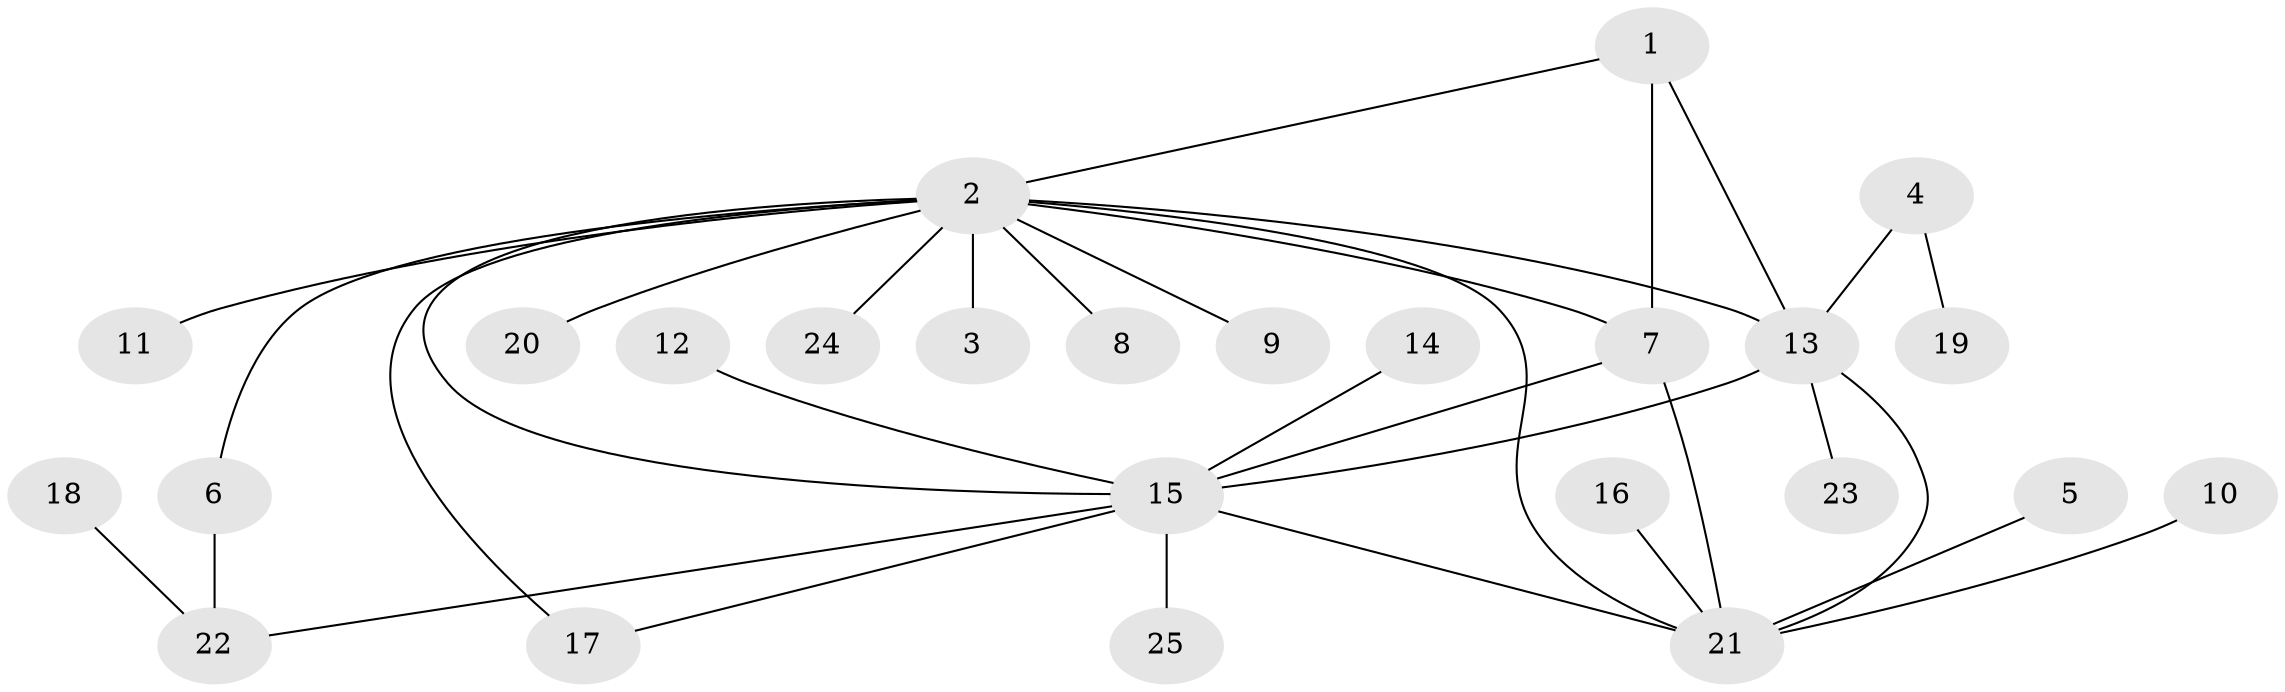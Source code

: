 // original degree distribution, {3: 0.10204081632653061, 6: 0.061224489795918366, 4: 0.04081632653061224, 7: 0.02040816326530612, 12: 0.02040816326530612, 1: 0.5306122448979592, 5: 0.04081632653061224, 2: 0.1836734693877551}
// Generated by graph-tools (version 1.1) at 2025/50/03/09/25 03:50:37]
// undirected, 25 vertices, 33 edges
graph export_dot {
graph [start="1"]
  node [color=gray90,style=filled];
  1;
  2;
  3;
  4;
  5;
  6;
  7;
  8;
  9;
  10;
  11;
  12;
  13;
  14;
  15;
  16;
  17;
  18;
  19;
  20;
  21;
  22;
  23;
  24;
  25;
  1 -- 2 [weight=1.0];
  1 -- 7 [weight=1.0];
  1 -- 13 [weight=1.0];
  2 -- 3 [weight=1.0];
  2 -- 6 [weight=1.0];
  2 -- 7 [weight=1.0];
  2 -- 8 [weight=1.0];
  2 -- 9 [weight=1.0];
  2 -- 11 [weight=1.0];
  2 -- 13 [weight=1.0];
  2 -- 15 [weight=1.0];
  2 -- 17 [weight=1.0];
  2 -- 20 [weight=1.0];
  2 -- 21 [weight=1.0];
  2 -- 24 [weight=1.0];
  4 -- 13 [weight=1.0];
  4 -- 19 [weight=1.0];
  5 -- 21 [weight=1.0];
  6 -- 22 [weight=1.0];
  7 -- 15 [weight=1.0];
  7 -- 21 [weight=1.0];
  10 -- 21 [weight=1.0];
  12 -- 15 [weight=1.0];
  13 -- 15 [weight=1.0];
  13 -- 21 [weight=1.0];
  13 -- 23 [weight=1.0];
  14 -- 15 [weight=1.0];
  15 -- 17 [weight=1.0];
  15 -- 21 [weight=1.0];
  15 -- 22 [weight=1.0];
  15 -- 25 [weight=1.0];
  16 -- 21 [weight=1.0];
  18 -- 22 [weight=1.0];
}
